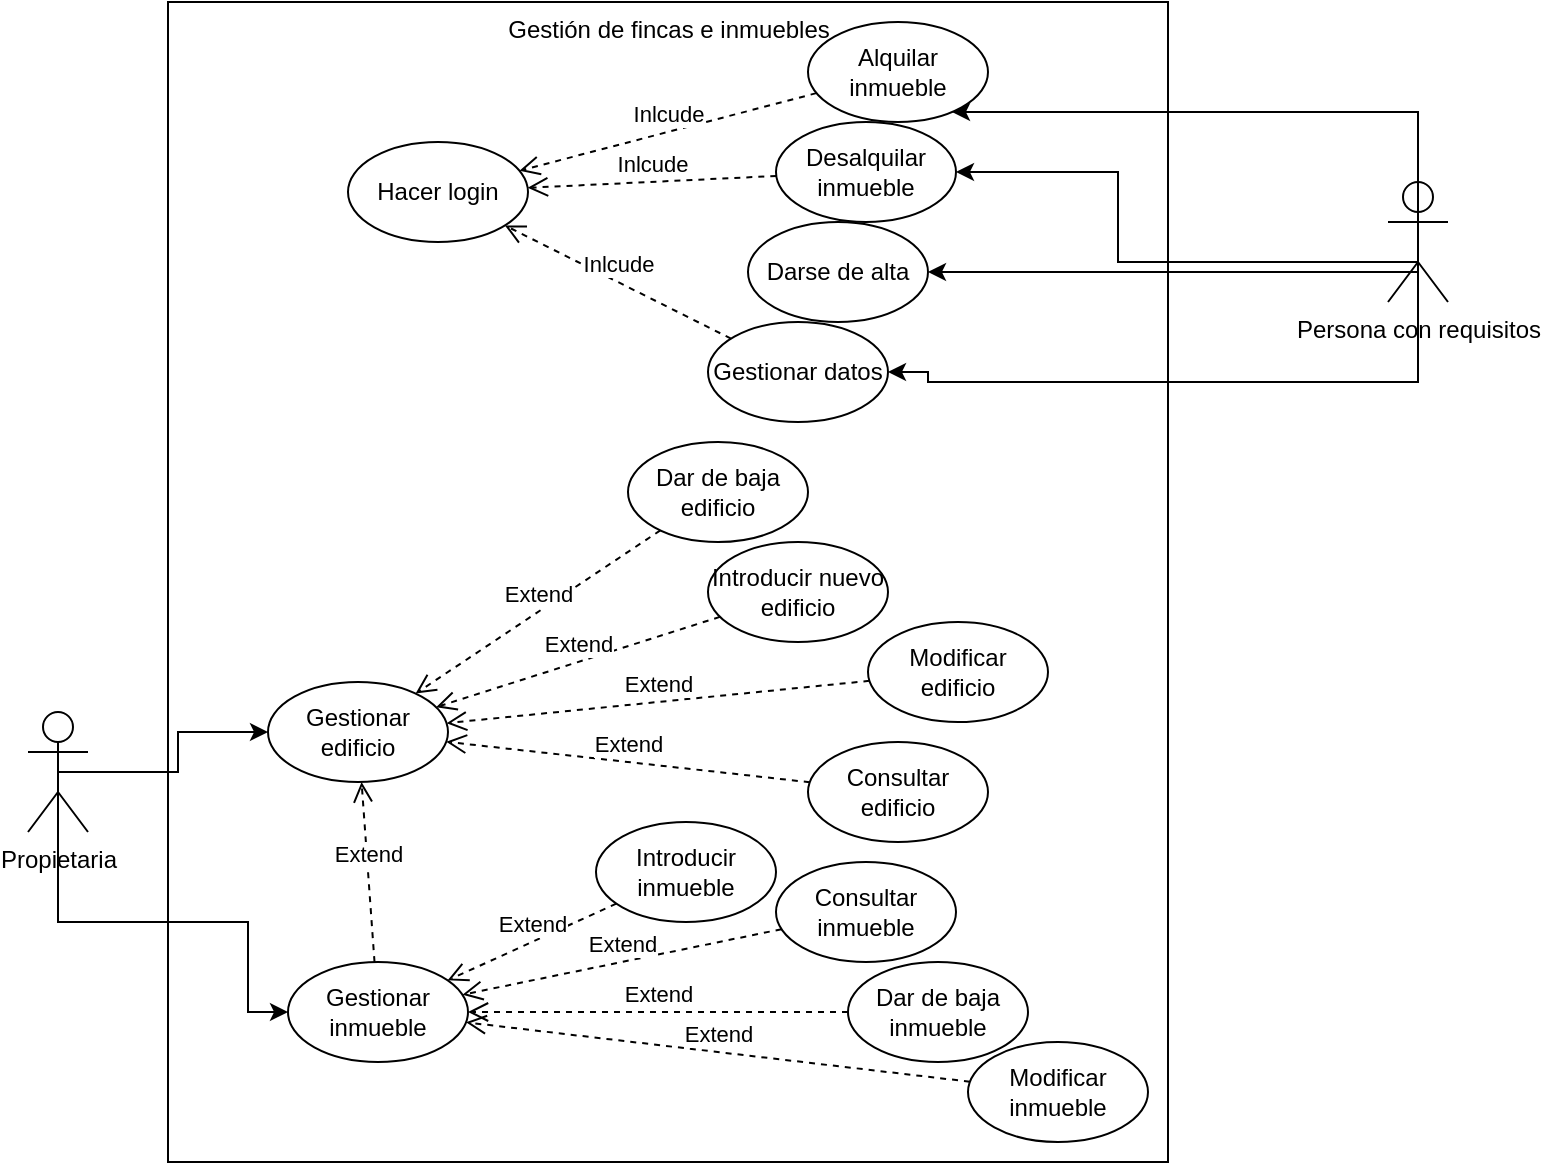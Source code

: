 <mxfile version="14.3.2" type="github">
  <diagram id="9FTB51ru66wrHp9Re0j6" name="Page-1">
    <mxGraphModel dx="1125" dy="693" grid="1" gridSize="10" guides="1" tooltips="1" connect="1" arrows="1" fold="1" page="1" pageScale="1" pageWidth="827" pageHeight="1169" math="0" shadow="0">
      <root>
        <mxCell id="0" />
        <mxCell id="1" parent="0" />
        <mxCell id="MC4bRhcEzOeN9ChsdMlr-1" value="Gestión de fincas e inmuebles" style="html=1;verticalAlign=top;fillColor=none;" parent="1" vertex="1">
          <mxGeometry x="200" y="40" width="500" height="580" as="geometry" />
        </mxCell>
        <mxCell id="J_ZhtYnjU4B2ya6nXo5Q-11" style="edgeStyle=orthogonalEdgeStyle;rounded=0;orthogonalLoop=1;jettySize=auto;html=1;exitX=0.5;exitY=0.5;exitDx=0;exitDy=0;exitPerimeter=0;" edge="1" parent="1" source="MC4bRhcEzOeN9ChsdMlr-2" target="MC4bRhcEzOeN9ChsdMlr-24">
          <mxGeometry relative="1" as="geometry" />
        </mxCell>
        <mxCell id="J_ZhtYnjU4B2ya6nXo5Q-12" style="edgeStyle=orthogonalEdgeStyle;rounded=0;orthogonalLoop=1;jettySize=auto;html=1;exitX=0.5;exitY=0.5;exitDx=0;exitDy=0;exitPerimeter=0;" edge="1" parent="1" source="MC4bRhcEzOeN9ChsdMlr-2" target="J_ZhtYnjU4B2ya6nXo5Q-5">
          <mxGeometry relative="1" as="geometry">
            <Array as="points">
              <mxPoint x="145" y="500" />
              <mxPoint x="240" y="500" />
              <mxPoint x="240" y="545" />
            </Array>
          </mxGeometry>
        </mxCell>
        <mxCell id="MC4bRhcEzOeN9ChsdMlr-2" value="Propietaria" style="shape=umlActor;verticalLabelPosition=bottom;verticalAlign=top;html=1;fillColor=none;" parent="1" vertex="1">
          <mxGeometry x="130" y="395" width="30" height="60" as="geometry" />
        </mxCell>
        <mxCell id="MC4bRhcEzOeN9ChsdMlr-19" value="Dar de baja edificio" style="ellipse;whiteSpace=wrap;html=1;fillColor=none;" parent="1" vertex="1">
          <mxGeometry x="430" y="260" width="90" height="50" as="geometry" />
        </mxCell>
        <mxCell id="MC4bRhcEzOeN9ChsdMlr-20" value="Introducir nuevo edificio" style="ellipse;whiteSpace=wrap;html=1;fillColor=none;" parent="1" vertex="1">
          <mxGeometry x="470" y="310" width="90" height="50" as="geometry" />
        </mxCell>
        <mxCell id="MC4bRhcEzOeN9ChsdMlr-21" value="Modificar edificio" style="ellipse;whiteSpace=wrap;html=1;fillColor=none;" parent="1" vertex="1">
          <mxGeometry x="550" y="350" width="90" height="50" as="geometry" />
        </mxCell>
        <mxCell id="MC4bRhcEzOeN9ChsdMlr-22" value="Consultar edificio" style="ellipse;whiteSpace=wrap;html=1;fillColor=none;" parent="1" vertex="1">
          <mxGeometry x="520" y="410" width="90" height="50" as="geometry" />
        </mxCell>
        <mxCell id="MC4bRhcEzOeN9ChsdMlr-24" value="Gestionar edificio" style="ellipse;whiteSpace=wrap;html=1;fillColor=none;" parent="1" vertex="1">
          <mxGeometry x="250" y="380" width="90" height="50" as="geometry" />
        </mxCell>
        <mxCell id="MC4bRhcEzOeN9ChsdMlr-26" value="Extend" style="html=1;verticalAlign=bottom;endArrow=open;dashed=1;endSize=8;" parent="1" source="MC4bRhcEzOeN9ChsdMlr-19" target="MC4bRhcEzOeN9ChsdMlr-24" edge="1">
          <mxGeometry relative="1" as="geometry">
            <mxPoint x="413.224" y="412.132" as="sourcePoint" />
            <mxPoint x="332.004" y="359.995" as="targetPoint" />
          </mxGeometry>
        </mxCell>
        <mxCell id="MC4bRhcEzOeN9ChsdMlr-27" value="Extend" style="html=1;verticalAlign=bottom;endArrow=open;dashed=1;endSize=8;" parent="1" source="MC4bRhcEzOeN9ChsdMlr-20" target="MC4bRhcEzOeN9ChsdMlr-24" edge="1">
          <mxGeometry relative="1" as="geometry">
            <mxPoint x="413.224" y="481.072" as="sourcePoint" />
            <mxPoint x="332.004" y="428.935" as="targetPoint" />
          </mxGeometry>
        </mxCell>
        <mxCell id="MC4bRhcEzOeN9ChsdMlr-30" value="Extend" style="html=1;verticalAlign=bottom;endArrow=open;dashed=1;endSize=8;" parent="1" source="MC4bRhcEzOeN9ChsdMlr-21" target="MC4bRhcEzOeN9ChsdMlr-24" edge="1">
          <mxGeometry relative="1" as="geometry">
            <mxPoint x="462.04" y="457.558" as="sourcePoint" />
            <mxPoint x="377.888" y="442.569" as="targetPoint" />
          </mxGeometry>
        </mxCell>
        <mxCell id="MC4bRhcEzOeN9ChsdMlr-31" value="Extend" style="html=1;verticalAlign=bottom;endArrow=open;dashed=1;endSize=8;" parent="1" source="MC4bRhcEzOeN9ChsdMlr-22" target="MC4bRhcEzOeN9ChsdMlr-24" edge="1">
          <mxGeometry relative="1" as="geometry">
            <mxPoint x="472.04" y="467.558" as="sourcePoint" />
            <mxPoint x="387.888" y="452.569" as="targetPoint" />
          </mxGeometry>
        </mxCell>
        <mxCell id="J_ZhtYnjU4B2ya6nXo5Q-13" style="edgeStyle=orthogonalEdgeStyle;rounded=0;orthogonalLoop=1;jettySize=auto;html=1;exitX=0.5;exitY=0.5;exitDx=0;exitDy=0;exitPerimeter=0;" edge="1" parent="1" source="MC4bRhcEzOeN9ChsdMlr-37" target="MC4bRhcEzOeN9ChsdMlr-38">
          <mxGeometry relative="1" as="geometry">
            <Array as="points">
              <mxPoint x="825" y="95" />
            </Array>
          </mxGeometry>
        </mxCell>
        <mxCell id="J_ZhtYnjU4B2ya6nXo5Q-14" style="edgeStyle=orthogonalEdgeStyle;rounded=0;orthogonalLoop=1;jettySize=auto;html=1;exitX=0.5;exitY=0.5;exitDx=0;exitDy=0;exitPerimeter=0;entryX=1;entryY=0.5;entryDx=0;entryDy=0;" edge="1" parent="1" source="MC4bRhcEzOeN9ChsdMlr-37" target="MC4bRhcEzOeN9ChsdMlr-39">
          <mxGeometry relative="1" as="geometry">
            <Array as="points">
              <mxPoint x="825" y="170" />
              <mxPoint x="675" y="170" />
              <mxPoint x="675" y="125" />
            </Array>
          </mxGeometry>
        </mxCell>
        <mxCell id="J_ZhtYnjU4B2ya6nXo5Q-16" style="edgeStyle=orthogonalEdgeStyle;rounded=0;orthogonalLoop=1;jettySize=auto;html=1;exitX=0.5;exitY=0.5;exitDx=0;exitDy=0;exitPerimeter=0;" edge="1" parent="1" source="MC4bRhcEzOeN9ChsdMlr-37" target="J_ZhtYnjU4B2ya6nXo5Q-15">
          <mxGeometry relative="1" as="geometry">
            <Array as="points">
              <mxPoint x="825" y="175" />
            </Array>
          </mxGeometry>
        </mxCell>
        <mxCell id="J_ZhtYnjU4B2ya6nXo5Q-18" style="edgeStyle=orthogonalEdgeStyle;rounded=0;orthogonalLoop=1;jettySize=auto;html=1;exitX=0.5;exitY=0.5;exitDx=0;exitDy=0;exitPerimeter=0;entryX=1;entryY=0.5;entryDx=0;entryDy=0;" edge="1" parent="1" source="MC4bRhcEzOeN9ChsdMlr-37" target="J_ZhtYnjU4B2ya6nXo5Q-17">
          <mxGeometry relative="1" as="geometry">
            <Array as="points">
              <mxPoint x="825" y="230" />
              <mxPoint x="580" y="230" />
              <mxPoint x="580" y="225" />
            </Array>
          </mxGeometry>
        </mxCell>
        <mxCell id="MC4bRhcEzOeN9ChsdMlr-37" value="Persona con requisitos" style="shape=umlActor;verticalLabelPosition=bottom;verticalAlign=top;html=1;fillColor=none;" parent="1" vertex="1">
          <mxGeometry x="810" y="130" width="30" height="60" as="geometry" />
        </mxCell>
        <mxCell id="MC4bRhcEzOeN9ChsdMlr-38" value="Alquilar inmueble" style="ellipse;whiteSpace=wrap;html=1;fillColor=none;" parent="1" vertex="1">
          <mxGeometry x="520" y="50" width="90" height="50" as="geometry" />
        </mxCell>
        <mxCell id="MC4bRhcEzOeN9ChsdMlr-39" value="Desalquilar inmueble" style="ellipse;whiteSpace=wrap;html=1;fillColor=none;" parent="1" vertex="1">
          <mxGeometry x="504" y="100" width="90" height="50" as="geometry" />
        </mxCell>
        <mxCell id="J_ZhtYnjU4B2ya6nXo5Q-1" value="Introducir inmueble" style="ellipse;whiteSpace=wrap;html=1;fillColor=none;" vertex="1" parent="1">
          <mxGeometry x="414" y="450" width="90" height="50" as="geometry" />
        </mxCell>
        <mxCell id="J_ZhtYnjU4B2ya6nXo5Q-2" value="Consultar inmueble" style="ellipse;whiteSpace=wrap;html=1;fillColor=none;" vertex="1" parent="1">
          <mxGeometry x="504" y="470" width="90" height="50" as="geometry" />
        </mxCell>
        <mxCell id="J_ZhtYnjU4B2ya6nXo5Q-3" value="Dar de baja inmueble" style="ellipse;whiteSpace=wrap;html=1;fillColor=none;" vertex="1" parent="1">
          <mxGeometry x="540" y="520" width="90" height="50" as="geometry" />
        </mxCell>
        <mxCell id="J_ZhtYnjU4B2ya6nXo5Q-4" value="Modificar inmueble" style="ellipse;whiteSpace=wrap;html=1;fillColor=none;" vertex="1" parent="1">
          <mxGeometry x="600" y="560" width="90" height="50" as="geometry" />
        </mxCell>
        <mxCell id="J_ZhtYnjU4B2ya6nXo5Q-5" value="Gestionar inmueble" style="ellipse;whiteSpace=wrap;html=1;fillColor=none;" vertex="1" parent="1">
          <mxGeometry x="260" y="520" width="90" height="50" as="geometry" />
        </mxCell>
        <mxCell id="J_ZhtYnjU4B2ya6nXo5Q-10" value="Extend" style="html=1;verticalAlign=bottom;endArrow=open;dashed=1;endSize=8;" edge="1" parent="1" source="J_ZhtYnjU4B2ya6nXo5Q-5" target="MC4bRhcEzOeN9ChsdMlr-24">
          <mxGeometry relative="1" as="geometry">
            <mxPoint x="347.418" y="423.347" as="sourcePoint" />
            <mxPoint x="512.66" y="456.532" as="targetPoint" />
          </mxGeometry>
        </mxCell>
        <mxCell id="J_ZhtYnjU4B2ya6nXo5Q-15" value="Darse de alta" style="ellipse;whiteSpace=wrap;html=1;fillColor=none;" vertex="1" parent="1">
          <mxGeometry x="490" y="150" width="90" height="50" as="geometry" />
        </mxCell>
        <mxCell id="J_ZhtYnjU4B2ya6nXo5Q-17" value="Gestionar datos" style="ellipse;whiteSpace=wrap;html=1;fillColor=none;" vertex="1" parent="1">
          <mxGeometry x="470" y="200" width="90" height="50" as="geometry" />
        </mxCell>
        <mxCell id="J_ZhtYnjU4B2ya6nXo5Q-19" value="Hacer login" style="ellipse;whiteSpace=wrap;html=1;fillColor=none;" vertex="1" parent="1">
          <mxGeometry x="290" y="110" width="90" height="50" as="geometry" />
        </mxCell>
        <mxCell id="J_ZhtYnjU4B2ya6nXo5Q-20" value="Inlcude" style="html=1;verticalAlign=bottom;endArrow=open;dashed=1;endSize=8;" edge="1" parent="1" source="MC4bRhcEzOeN9ChsdMlr-38" target="J_ZhtYnjU4B2ya6nXo5Q-19">
          <mxGeometry relative="1" as="geometry">
            <mxPoint x="462.288" y="60.002" as="sourcePoint" />
            <mxPoint x="339.998" y="141.634" as="targetPoint" />
          </mxGeometry>
        </mxCell>
        <mxCell id="J_ZhtYnjU4B2ya6nXo5Q-22" value="Inlcude" style="html=1;verticalAlign=bottom;endArrow=open;dashed=1;endSize=8;" edge="1" parent="1" source="MC4bRhcEzOeN9ChsdMlr-39" target="J_ZhtYnjU4B2ya6nXo5Q-19">
          <mxGeometry relative="1" as="geometry">
            <mxPoint x="534.273" y="95.632" as="sourcePoint" />
            <mxPoint x="385.835" y="134.495" as="targetPoint" />
          </mxGeometry>
        </mxCell>
        <mxCell id="J_ZhtYnjU4B2ya6nXo5Q-24" value="Inlcude" style="html=1;verticalAlign=bottom;endArrow=open;dashed=1;endSize=8;" edge="1" parent="1" source="J_ZhtYnjU4B2ya6nXo5Q-17" target="J_ZhtYnjU4B2ya6nXo5Q-19">
          <mxGeometry relative="1" as="geometry">
            <mxPoint x="554.273" y="115.632" as="sourcePoint" />
            <mxPoint x="405.835" y="154.495" as="targetPoint" />
          </mxGeometry>
        </mxCell>
        <mxCell id="J_ZhtYnjU4B2ya6nXo5Q-25" value="Extend" style="html=1;verticalAlign=bottom;endArrow=open;dashed=1;endSize=8;" edge="1" parent="1" source="J_ZhtYnjU4B2ya6nXo5Q-1" target="J_ZhtYnjU4B2ya6nXo5Q-5">
          <mxGeometry relative="1" as="geometry">
            <mxPoint x="413.998" y="490.002" as="sourcePoint" />
            <mxPoint x="291.708" y="571.634" as="targetPoint" />
          </mxGeometry>
        </mxCell>
        <mxCell id="J_ZhtYnjU4B2ya6nXo5Q-26" value="Extend" style="html=1;verticalAlign=bottom;endArrow=open;dashed=1;endSize=8;" edge="1" parent="1" source="J_ZhtYnjU4B2ya6nXo5Q-2" target="J_ZhtYnjU4B2ya6nXo5Q-5">
          <mxGeometry relative="1" as="geometry">
            <mxPoint x="442.288" y="500.002" as="sourcePoint" />
            <mxPoint x="319.998" y="581.634" as="targetPoint" />
          </mxGeometry>
        </mxCell>
        <mxCell id="J_ZhtYnjU4B2ya6nXo5Q-27" value="Extend" style="html=1;verticalAlign=bottom;endArrow=open;dashed=1;endSize=8;" edge="1" parent="1" source="J_ZhtYnjU4B2ya6nXo5Q-3" target="J_ZhtYnjU4B2ya6nXo5Q-5">
          <mxGeometry relative="1" as="geometry">
            <mxPoint x="489.998" y="528.372" as="sourcePoint" />
            <mxPoint x="367.708" y="610.004" as="targetPoint" />
          </mxGeometry>
        </mxCell>
        <mxCell id="J_ZhtYnjU4B2ya6nXo5Q-28" value="Extend" style="html=1;verticalAlign=bottom;endArrow=open;dashed=1;endSize=8;" edge="1" parent="1" source="J_ZhtYnjU4B2ya6nXo5Q-4" target="J_ZhtYnjU4B2ya6nXo5Q-5">
          <mxGeometry relative="1" as="geometry">
            <mxPoint x="469.998" y="538.372" as="sourcePoint" />
            <mxPoint x="347.708" y="620.004" as="targetPoint" />
          </mxGeometry>
        </mxCell>
      </root>
    </mxGraphModel>
  </diagram>
</mxfile>
